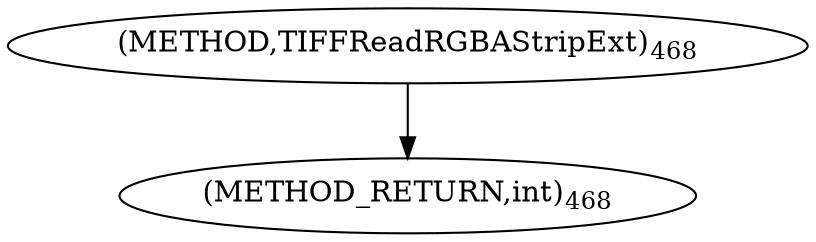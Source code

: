 digraph "TIFFReadRGBAStripExt" {  
"8904" [label = <(METHOD,TIFFReadRGBAStripExt)<SUB>468</SUB>> ]
"8909" [label = <(METHOD_RETURN,int)<SUB>468</SUB>> ]
  "8904" -> "8909" 
}
